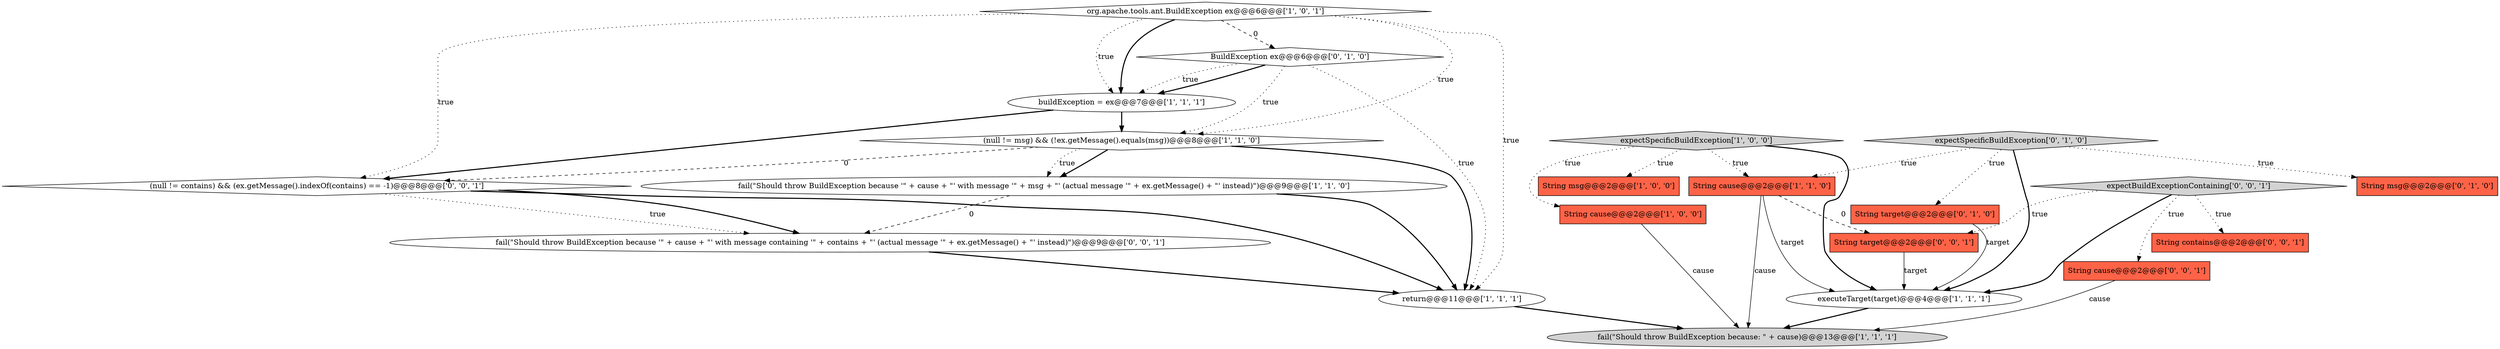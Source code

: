digraph {
3 [style = filled, label = "String msg@@@2@@@['1', '0', '0']", fillcolor = tomato, shape = box image = "AAA0AAABBB1BBB"];
15 [style = filled, label = "fail(\"Should throw BuildException because '\" + cause + \"' with message containing '\" + contains + \"' (actual message '\" + ex.getMessage() + \"' instead)\")@@@9@@@['0', '0', '1']", fillcolor = white, shape = ellipse image = "AAA0AAABBB3BBB"];
4 [style = filled, label = "expectSpecificBuildException['1', '0', '0']", fillcolor = lightgray, shape = diamond image = "AAA0AAABBB1BBB"];
10 [style = filled, label = "org.apache.tools.ant.BuildException ex@@@6@@@['1', '0', '1']", fillcolor = white, shape = diamond image = "AAA0AAABBB1BBB"];
17 [style = filled, label = "(null != contains) && (ex.getMessage().indexOf(contains) == -1)@@@8@@@['0', '0', '1']", fillcolor = white, shape = diamond image = "AAA0AAABBB3BBB"];
9 [style = filled, label = "fail(\"Should throw BuildException because '\" + cause + \"' with message '\" + msg + \"' (actual message '\" + ex.getMessage() + \"' instead)\")@@@9@@@['1', '1', '0']", fillcolor = white, shape = ellipse image = "AAA0AAABBB1BBB"];
11 [style = filled, label = "String msg@@@2@@@['0', '1', '0']", fillcolor = tomato, shape = box image = "AAA0AAABBB2BBB"];
12 [style = filled, label = "expectSpecificBuildException['0', '1', '0']", fillcolor = lightgray, shape = diamond image = "AAA0AAABBB2BBB"];
1 [style = filled, label = "String cause@@@2@@@['1', '0', '0']", fillcolor = tomato, shape = box image = "AAA0AAABBB1BBB"];
6 [style = filled, label = "(null != msg) && (!ex.getMessage().equals(msg))@@@8@@@['1', '1', '0']", fillcolor = white, shape = diamond image = "AAA0AAABBB1BBB"];
19 [style = filled, label = "String contains@@@2@@@['0', '0', '1']", fillcolor = tomato, shape = box image = "AAA0AAABBB3BBB"];
13 [style = filled, label = "String target@@@2@@@['0', '1', '0']", fillcolor = tomato, shape = box image = "AAA0AAABBB2BBB"];
2 [style = filled, label = "fail(\"Should throw BuildException because: \" + cause)@@@13@@@['1', '1', '1']", fillcolor = lightgray, shape = ellipse image = "AAA0AAABBB1BBB"];
16 [style = filled, label = "String cause@@@2@@@['0', '0', '1']", fillcolor = tomato, shape = box image = "AAA0AAABBB3BBB"];
5 [style = filled, label = "return@@@11@@@['1', '1', '1']", fillcolor = white, shape = ellipse image = "AAA0AAABBB1BBB"];
14 [style = filled, label = "BuildException ex@@@6@@@['0', '1', '0']", fillcolor = white, shape = diamond image = "AAA1AAABBB2BBB"];
7 [style = filled, label = "String cause@@@2@@@['1', '1', '0']", fillcolor = tomato, shape = box image = "AAA0AAABBB1BBB"];
20 [style = filled, label = "String target@@@2@@@['0', '0', '1']", fillcolor = tomato, shape = box image = "AAA0AAABBB3BBB"];
8 [style = filled, label = "executeTarget(target)@@@4@@@['1', '1', '1']", fillcolor = white, shape = ellipse image = "AAA0AAABBB1BBB"];
18 [style = filled, label = "expectBuildExceptionContaining['0', '0', '1']", fillcolor = lightgray, shape = diamond image = "AAA0AAABBB3BBB"];
0 [style = filled, label = "buildException = ex@@@7@@@['1', '1', '1']", fillcolor = white, shape = ellipse image = "AAA0AAABBB1BBB"];
0->6 [style = bold, label=""];
5->2 [style = bold, label=""];
12->7 [style = dotted, label="true"];
14->0 [style = dotted, label="true"];
18->20 [style = dotted, label="true"];
20->8 [style = solid, label="target"];
4->3 [style = dotted, label="true"];
14->5 [style = dotted, label="true"];
10->14 [style = dashed, label="0"];
7->8 [style = solid, label="target"];
12->11 [style = dotted, label="true"];
4->7 [style = dotted, label="true"];
7->20 [style = dashed, label="0"];
12->13 [style = dotted, label="true"];
7->2 [style = solid, label="cause"];
6->17 [style = dashed, label="0"];
4->8 [style = bold, label=""];
14->0 [style = bold, label=""];
10->0 [style = dotted, label="true"];
4->1 [style = dotted, label="true"];
13->8 [style = solid, label="target"];
14->6 [style = dotted, label="true"];
6->9 [style = bold, label=""];
18->16 [style = dotted, label="true"];
17->15 [style = dotted, label="true"];
8->2 [style = bold, label=""];
17->15 [style = bold, label=""];
9->15 [style = dashed, label="0"];
1->2 [style = solid, label="cause"];
15->5 [style = bold, label=""];
6->5 [style = bold, label=""];
0->17 [style = bold, label=""];
18->19 [style = dotted, label="true"];
10->6 [style = dotted, label="true"];
6->9 [style = dotted, label="true"];
18->8 [style = bold, label=""];
10->17 [style = dotted, label="true"];
9->5 [style = bold, label=""];
12->8 [style = bold, label=""];
17->5 [style = bold, label=""];
16->2 [style = solid, label="cause"];
10->0 [style = bold, label=""];
10->5 [style = dotted, label="true"];
}
